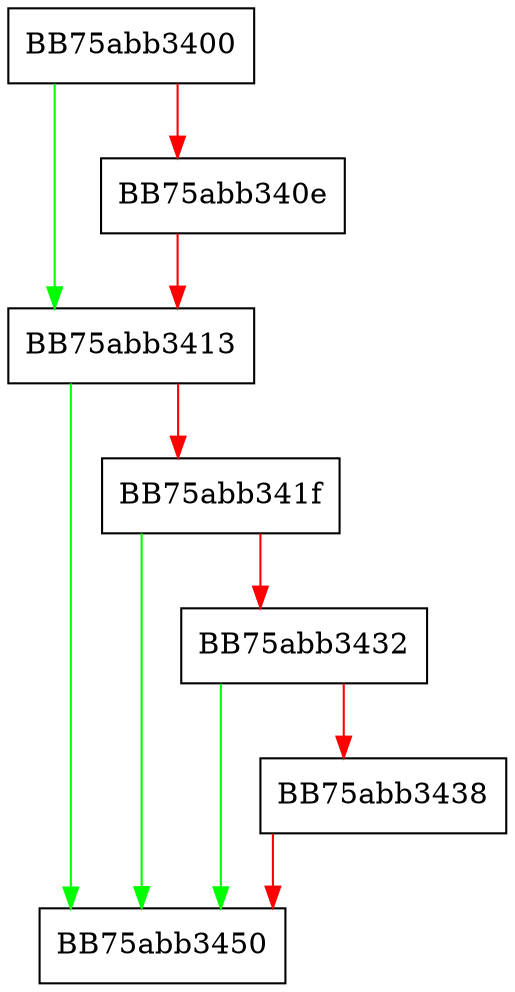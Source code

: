 digraph TimerCallbackWrapper {
  node [shape="box"];
  graph [splines=ortho];
  BB75abb3400 -> BB75abb3413 [color="green"];
  BB75abb3400 -> BB75abb340e [color="red"];
  BB75abb340e -> BB75abb3413 [color="red"];
  BB75abb3413 -> BB75abb3450 [color="green"];
  BB75abb3413 -> BB75abb341f [color="red"];
  BB75abb341f -> BB75abb3450 [color="green"];
  BB75abb341f -> BB75abb3432 [color="red"];
  BB75abb3432 -> BB75abb3450 [color="green"];
  BB75abb3432 -> BB75abb3438 [color="red"];
  BB75abb3438 -> BB75abb3450 [color="red"];
}